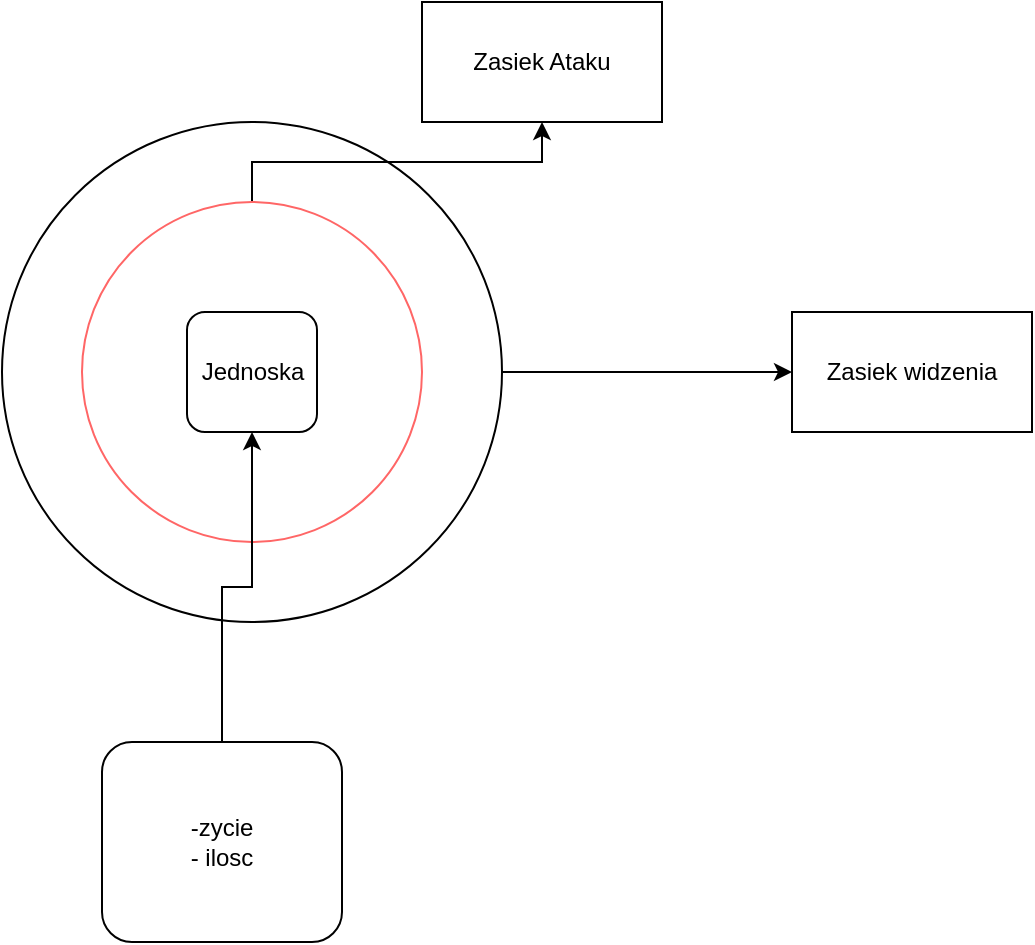 <mxfile version="22.0.6" type="device" pages="3">
  <diagram name="Jednostka" id="9d159-G_PaJvMVdIkaY0">
    <mxGraphModel dx="1050" dy="572" grid="1" gridSize="10" guides="1" tooltips="1" connect="1" arrows="1" fold="1" page="1" pageScale="1" pageWidth="827" pageHeight="1169" math="0" shadow="0">
      <root>
        <mxCell id="0" />
        <mxCell id="1" parent="0" />
        <mxCell id="OUSz2UlI4k9kati9ySGG-5" value="" style="edgeStyle=orthogonalEdgeStyle;rounded=0;orthogonalLoop=1;jettySize=auto;html=1;" edge="1" parent="1" source="OUSz2UlI4k9kati9ySGG-1" target="OUSz2UlI4k9kati9ySGG-4">
          <mxGeometry relative="1" as="geometry" />
        </mxCell>
        <mxCell id="OUSz2UlI4k9kati9ySGG-7" value="" style="edgeStyle=orthogonalEdgeStyle;rounded=0;orthogonalLoop=1;jettySize=auto;html=1;" edge="1" parent="1" source="OUSz2UlI4k9kati9ySGG-2" target="OUSz2UlI4k9kati9ySGG-6">
          <mxGeometry relative="1" as="geometry" />
        </mxCell>
        <mxCell id="OUSz2UlI4k9kati9ySGG-1" value="" style="ellipse;whiteSpace=wrap;html=1;aspect=fixed;fillColor=none;" vertex="1" parent="1">
          <mxGeometry x="110" y="90" width="250" height="250" as="geometry" />
        </mxCell>
        <mxCell id="OUSz2UlI4k9kati9ySGG-2" value="" style="ellipse;whiteSpace=wrap;html=1;aspect=fixed;fillColor=none;strokeColor=#FF6666;" vertex="1" parent="1">
          <mxGeometry x="150" y="130" width="170" height="170" as="geometry" />
        </mxCell>
        <mxCell id="OUSz2UlI4k9kati9ySGG-3" value="Jednoska" style="rounded=1;whiteSpace=wrap;html=1;" vertex="1" parent="1">
          <mxGeometry x="202.5" y="185" width="65" height="60" as="geometry" />
        </mxCell>
        <mxCell id="OUSz2UlI4k9kati9ySGG-4" value="Zasiek widzenia" style="whiteSpace=wrap;html=1;fillColor=none;" vertex="1" parent="1">
          <mxGeometry x="505" y="185" width="120" height="60" as="geometry" />
        </mxCell>
        <mxCell id="OUSz2UlI4k9kati9ySGG-6" value="Zasiek Ataku" style="whiteSpace=wrap;html=1;fillColor=none;" vertex="1" parent="1">
          <mxGeometry x="320" y="30" width="120" height="60" as="geometry" />
        </mxCell>
        <mxCell id="OUSz2UlI4k9kati9ySGG-9" style="edgeStyle=orthogonalEdgeStyle;rounded=0;orthogonalLoop=1;jettySize=auto;html=1;" edge="1" parent="1" source="OUSz2UlI4k9kati9ySGG-8" target="OUSz2UlI4k9kati9ySGG-3">
          <mxGeometry relative="1" as="geometry" />
        </mxCell>
        <mxCell id="OUSz2UlI4k9kati9ySGG-8" value="-zycie&lt;br&gt;- ilosc" style="rounded=1;whiteSpace=wrap;html=1;fillColor=none;" vertex="1" parent="1">
          <mxGeometry x="160" y="400" width="120" height="100" as="geometry" />
        </mxCell>
      </root>
    </mxGraphModel>
  </diagram>
  <diagram id="iMaiFyDhspN6wPtGjsXP" name="Plansza">
    <mxGraphModel dx="1050" dy="572" grid="1" gridSize="10" guides="1" tooltips="1" connect="1" arrows="1" fold="1" page="1" pageScale="1" pageWidth="827" pageHeight="1169" math="0" shadow="0">
      <root>
        <mxCell id="0" />
        <mxCell id="1" parent="0" />
        <mxCell id="-WB89NIkYhLOECIgFP7t-16" value="" style="rounded=1;whiteSpace=wrap;html=1;fillColor=#d5e8d4;strokeColor=#82b366;" vertex="1" parent="1">
          <mxGeometry y="70" width="790" height="230" as="geometry" />
        </mxCell>
        <mxCell id="-WB89NIkYhLOECIgFP7t-2" value="" style="rounded=1;whiteSpace=wrap;html=1;fillColor=#d5e8d4;strokeColor=#82b366;" vertex="1" parent="1">
          <mxGeometry y="300" width="790" height="230" as="geometry" />
        </mxCell>
        <mxCell id="-WB89NIkYhLOECIgFP7t-7" value="" style="group" vertex="1" connectable="0" parent="1">
          <mxGeometry x="90" y="360" width="170" height="170" as="geometry" />
        </mxCell>
        <mxCell id="-WB89NIkYhLOECIgFP7t-5" value="" style="ellipse;whiteSpace=wrap;html=1;aspect=fixed;fillColor=none;" vertex="1" parent="-WB89NIkYhLOECIgFP7t-7">
          <mxGeometry width="170" height="170" as="geometry" />
        </mxCell>
        <mxCell id="-WB89NIkYhLOECIgFP7t-6" value="Grupa jednoste&lt;br&gt;A - gracz" style="rounded=1;whiteSpace=wrap;html=1;" vertex="1" parent="-WB89NIkYhLOECIgFP7t-7">
          <mxGeometry x="45" y="60" width="80" height="50" as="geometry" />
        </mxCell>
        <mxCell id="-WB89NIkYhLOECIgFP7t-8" value="" style="group" vertex="1" connectable="0" parent="1">
          <mxGeometry x="520" y="350" width="170" height="190" as="geometry" />
        </mxCell>
        <mxCell id="-WB89NIkYhLOECIgFP7t-10" value="Grupa jednoste&lt;br&gt;A - gracz" style="rounded=1;whiteSpace=wrap;html=1;" vertex="1" parent="-WB89NIkYhLOECIgFP7t-8">
          <mxGeometry x="45" y="60" width="80" height="50" as="geometry" />
        </mxCell>
        <mxCell id="-WB89NIkYhLOECIgFP7t-9" value="" style="ellipse;whiteSpace=wrap;html=1;aspect=fixed;fillColor=none;" vertex="1" parent="-WB89NIkYhLOECIgFP7t-8">
          <mxGeometry x="-10" y="20" width="170" height="170" as="geometry" />
        </mxCell>
        <mxCell id="-WB89NIkYhLOECIgFP7t-12" value="" style="ellipse;whiteSpace=wrap;html=1;aspect=fixed;fillColor=none;" vertex="1" parent="1">
          <mxGeometry x="90" y="80" width="170" height="170" as="geometry" />
        </mxCell>
        <mxCell id="-WB89NIkYhLOECIgFP7t-13" value="Grupa jednoste&lt;br&gt;A - gracz -b" style="rounded=1;whiteSpace=wrap;html=1;" vertex="1" parent="1">
          <mxGeometry x="135" y="150" width="80" height="50" as="geometry" />
        </mxCell>
        <mxCell id="-WB89NIkYhLOECIgFP7t-14" value="" style="ellipse;whiteSpace=wrap;html=1;aspect=fixed;fillColor=none;" vertex="1" parent="1">
          <mxGeometry x="450" y="70" width="170" height="170" as="geometry" />
        </mxCell>
        <mxCell id="-WB89NIkYhLOECIgFP7t-15" value="Grupa jednoste&lt;br&gt;B- gracz -b" style="rounded=1;whiteSpace=wrap;html=1;" vertex="1" parent="1">
          <mxGeometry x="500" y="130" width="70" height="50" as="geometry" />
        </mxCell>
      </root>
    </mxGraphModel>
  </diagram>
  <diagram id="5CYFCbt08smabq-KE7R6" name="Scenariusz">
    <mxGraphModel dx="1050" dy="572" grid="1" gridSize="10" guides="1" tooltips="1" connect="1" arrows="1" fold="1" page="1" pageScale="1" pageWidth="827" pageHeight="1169" math="0" shadow="0">
      <root>
        <mxCell id="0" />
        <mxCell id="1" parent="0" />
        <mxCell id="-zviwmbJdoho3i1JnDLV-1" value="&lt;h1&gt;Rodzaje jdnostek:&lt;/h1&gt;&lt;div&gt;Jdnostki rodzjake&lt;/div&gt;&lt;div&gt;- chlopi&amp;nbsp;&lt;/div&gt;&lt;div&gt;- topornicy&amp;nbsp;&lt;/div&gt;&lt;div&gt;- lucznicy\&lt;/div&gt;&lt;div&gt;-&amp;nbsp;&lt;/div&gt;" style="text;html=1;strokeColor=none;fillColor=none;spacing=5;spacingTop=-20;whiteSpace=wrap;overflow=hidden;rounded=0;" vertex="1" parent="1">
          <mxGeometry y="40" width="280" height="150" as="geometry" />
        </mxCell>
        <mxCell id="-zviwmbJdoho3i1JnDLV-2" value="&lt;h1&gt;Parametry:&lt;/h1&gt;&lt;div&gt;- id&lt;/div&gt;&lt;div&gt;- zycie&lt;/div&gt;&lt;div&gt;- atak&lt;/div&gt;&lt;div&gt;-obrona&lt;/div&gt;&lt;div&gt;- predkosc&lt;/div&gt;&lt;div&gt;- ilosc&lt;/div&gt;" style="text;html=1;strokeColor=none;fillColor=none;spacing=5;spacingTop=-20;whiteSpace=wrap;overflow=hidden;rounded=0;" vertex="1" parent="1">
          <mxGeometry x="10" y="507" width="150" height="155" as="geometry" />
        </mxCell>
        <mxCell id="-zviwmbJdoho3i1JnDLV-3" value="&lt;h1&gt;wojna:&lt;/h1&gt;&lt;div&gt;- ilosc jednostek A kontra jednostki B graczy&lt;/div&gt;" style="text;html=1;strokeColor=none;fillColor=none;spacing=5;spacingTop=-20;whiteSpace=wrap;overflow=hidden;rounded=0;" vertex="1" parent="1">
          <mxGeometry x="10" y="210" width="250" height="120" as="geometry" />
        </mxCell>
        <mxCell id="-zviwmbJdoho3i1JnDLV-4" value="&lt;h1&gt;Spotaknie jednostek:&lt;/h1&gt;&lt;div&gt;Podczas wyrkycia jednostek a&amp;nbsp; przez jednostki B zachodzi analiza&amp;nbsp; co do wielkosci oddzialaow.&lt;/div&gt;&lt;div&gt;&lt;br&gt;&lt;/div&gt;&lt;div&gt;Jezeli&amp;nbsp; wielkosc odzialow jes znacznie wieksza jednostki o mniejszej ilosc uciekaja&lt;/div&gt;&lt;div&gt;&lt;br&gt;&lt;/div&gt;&lt;div&gt;dodannie mechanizmu&amp;nbsp; bonusow do ataku i obrony&lt;/div&gt;&lt;div&gt;&lt;br&gt;&lt;/div&gt;&lt;div&gt;&lt;br&gt;&lt;/div&gt;" style="text;html=1;strokeColor=none;fillColor=none;spacing=5;spacingTop=-20;whiteSpace=wrap;overflow=hidden;rounded=0;" vertex="1" parent="1">
          <mxGeometry y="350" width="530" height="210" as="geometry" />
        </mxCell>
        <mxCell id="-zviwmbJdoho3i1JnDLV-5" value="&lt;h1&gt;chlop:&lt;/h1&gt;&lt;div&gt;- predkosc dobra&amp;nbsp;&lt;/div&gt;&lt;div&gt;- slaby atak&amp;nbsp;&lt;/div&gt;&lt;div&gt;- slaba obrona&amp;nbsp;&lt;/div&gt;&lt;div&gt;- rekrutacja szybka&lt;/div&gt;" style="text;html=1;strokeColor=none;fillColor=none;spacing=5;spacingTop=-20;whiteSpace=wrap;overflow=hidden;rounded=0;" vertex="1" parent="1">
          <mxGeometry x="330" y="50" width="190" height="150" as="geometry" />
        </mxCell>
        <mxCell id="-zviwmbJdoho3i1JnDLV-6" value="&lt;h1&gt;Topornik:&lt;/h1&gt;&lt;div&gt;- predkosc srednia&lt;/div&gt;&lt;div&gt;- atak silny&lt;/div&gt;&lt;div&gt;- obrona normalna&lt;/div&gt;&lt;div&gt;- rekrutcja normalna&lt;/div&gt;" style="text;html=1;strokeColor=none;fillColor=none;spacing=5;spacingTop=-20;whiteSpace=wrap;overflow=hidden;rounded=0;" vertex="1" parent="1">
          <mxGeometry x="460" y="55" width="190" height="120" as="geometry" />
        </mxCell>
        <mxCell id="-zviwmbJdoho3i1JnDLV-8" value="&lt;h1&gt;lucznik:&lt;/h1&gt;&lt;div&gt;- predkosc slaba&lt;/div&gt;&lt;div&gt;- atak dystans dobry&amp;nbsp;&lt;/div&gt;&lt;div&gt;- obrona zwarcie slba&lt;/div&gt;&lt;div&gt;- obrona dystans norma&lt;/div&gt;" style="text;html=1;strokeColor=none;fillColor=none;spacing=5;spacingTop=-20;whiteSpace=wrap;overflow=hidden;rounded=0;" vertex="1" parent="1">
          <mxGeometry x="320" y="170" width="190" height="120" as="geometry" />
        </mxCell>
        <mxCell id="-zviwmbJdoho3i1JnDLV-9" value="&lt;h1&gt;Jednostka:&lt;/h1&gt;&lt;div&gt;- predkosc&lt;/div&gt;&lt;div&gt;- atak zwarcie&lt;/div&gt;&lt;div&gt;- obrona zwarcie&amp;nbsp;&lt;/div&gt;&lt;div&gt;- atak dystans&lt;/div&gt;&lt;div&gt;- obrona dystans&lt;/div&gt;&lt;div&gt;- rodzaj broni&lt;/div&gt;&lt;div&gt;-&amp;nbsp; id&lt;/div&gt;" style="text;html=1;strokeColor=none;fillColor=none;spacing=5;spacingTop=-20;whiteSpace=wrap;overflow=hidden;rounded=0;" vertex="1" parent="1">
          <mxGeometry x="600" y="50" width="190" height="150" as="geometry" />
        </mxCell>
        <mxCell id="-zviwmbJdoho3i1JnDLV-10" value="&lt;h1&gt;mapa walki&lt;/h1&gt;&lt;div&gt;- grunt&amp;nbsp;&lt;/div&gt;&lt;div&gt;- bonusy dla jednostek&lt;/div&gt;&lt;div&gt;- pogoda&lt;/div&gt;&lt;div&gt;- pora&amp;nbsp;&lt;/div&gt;" style="text;html=1;strokeColor=none;fillColor=none;spacing=5;spacingTop=-20;whiteSpace=wrap;overflow=hidden;rounded=0;" vertex="1" parent="1">
          <mxGeometry x="10" y="670" width="190" height="120" as="geometry" />
        </mxCell>
      </root>
    </mxGraphModel>
  </diagram>
</mxfile>
